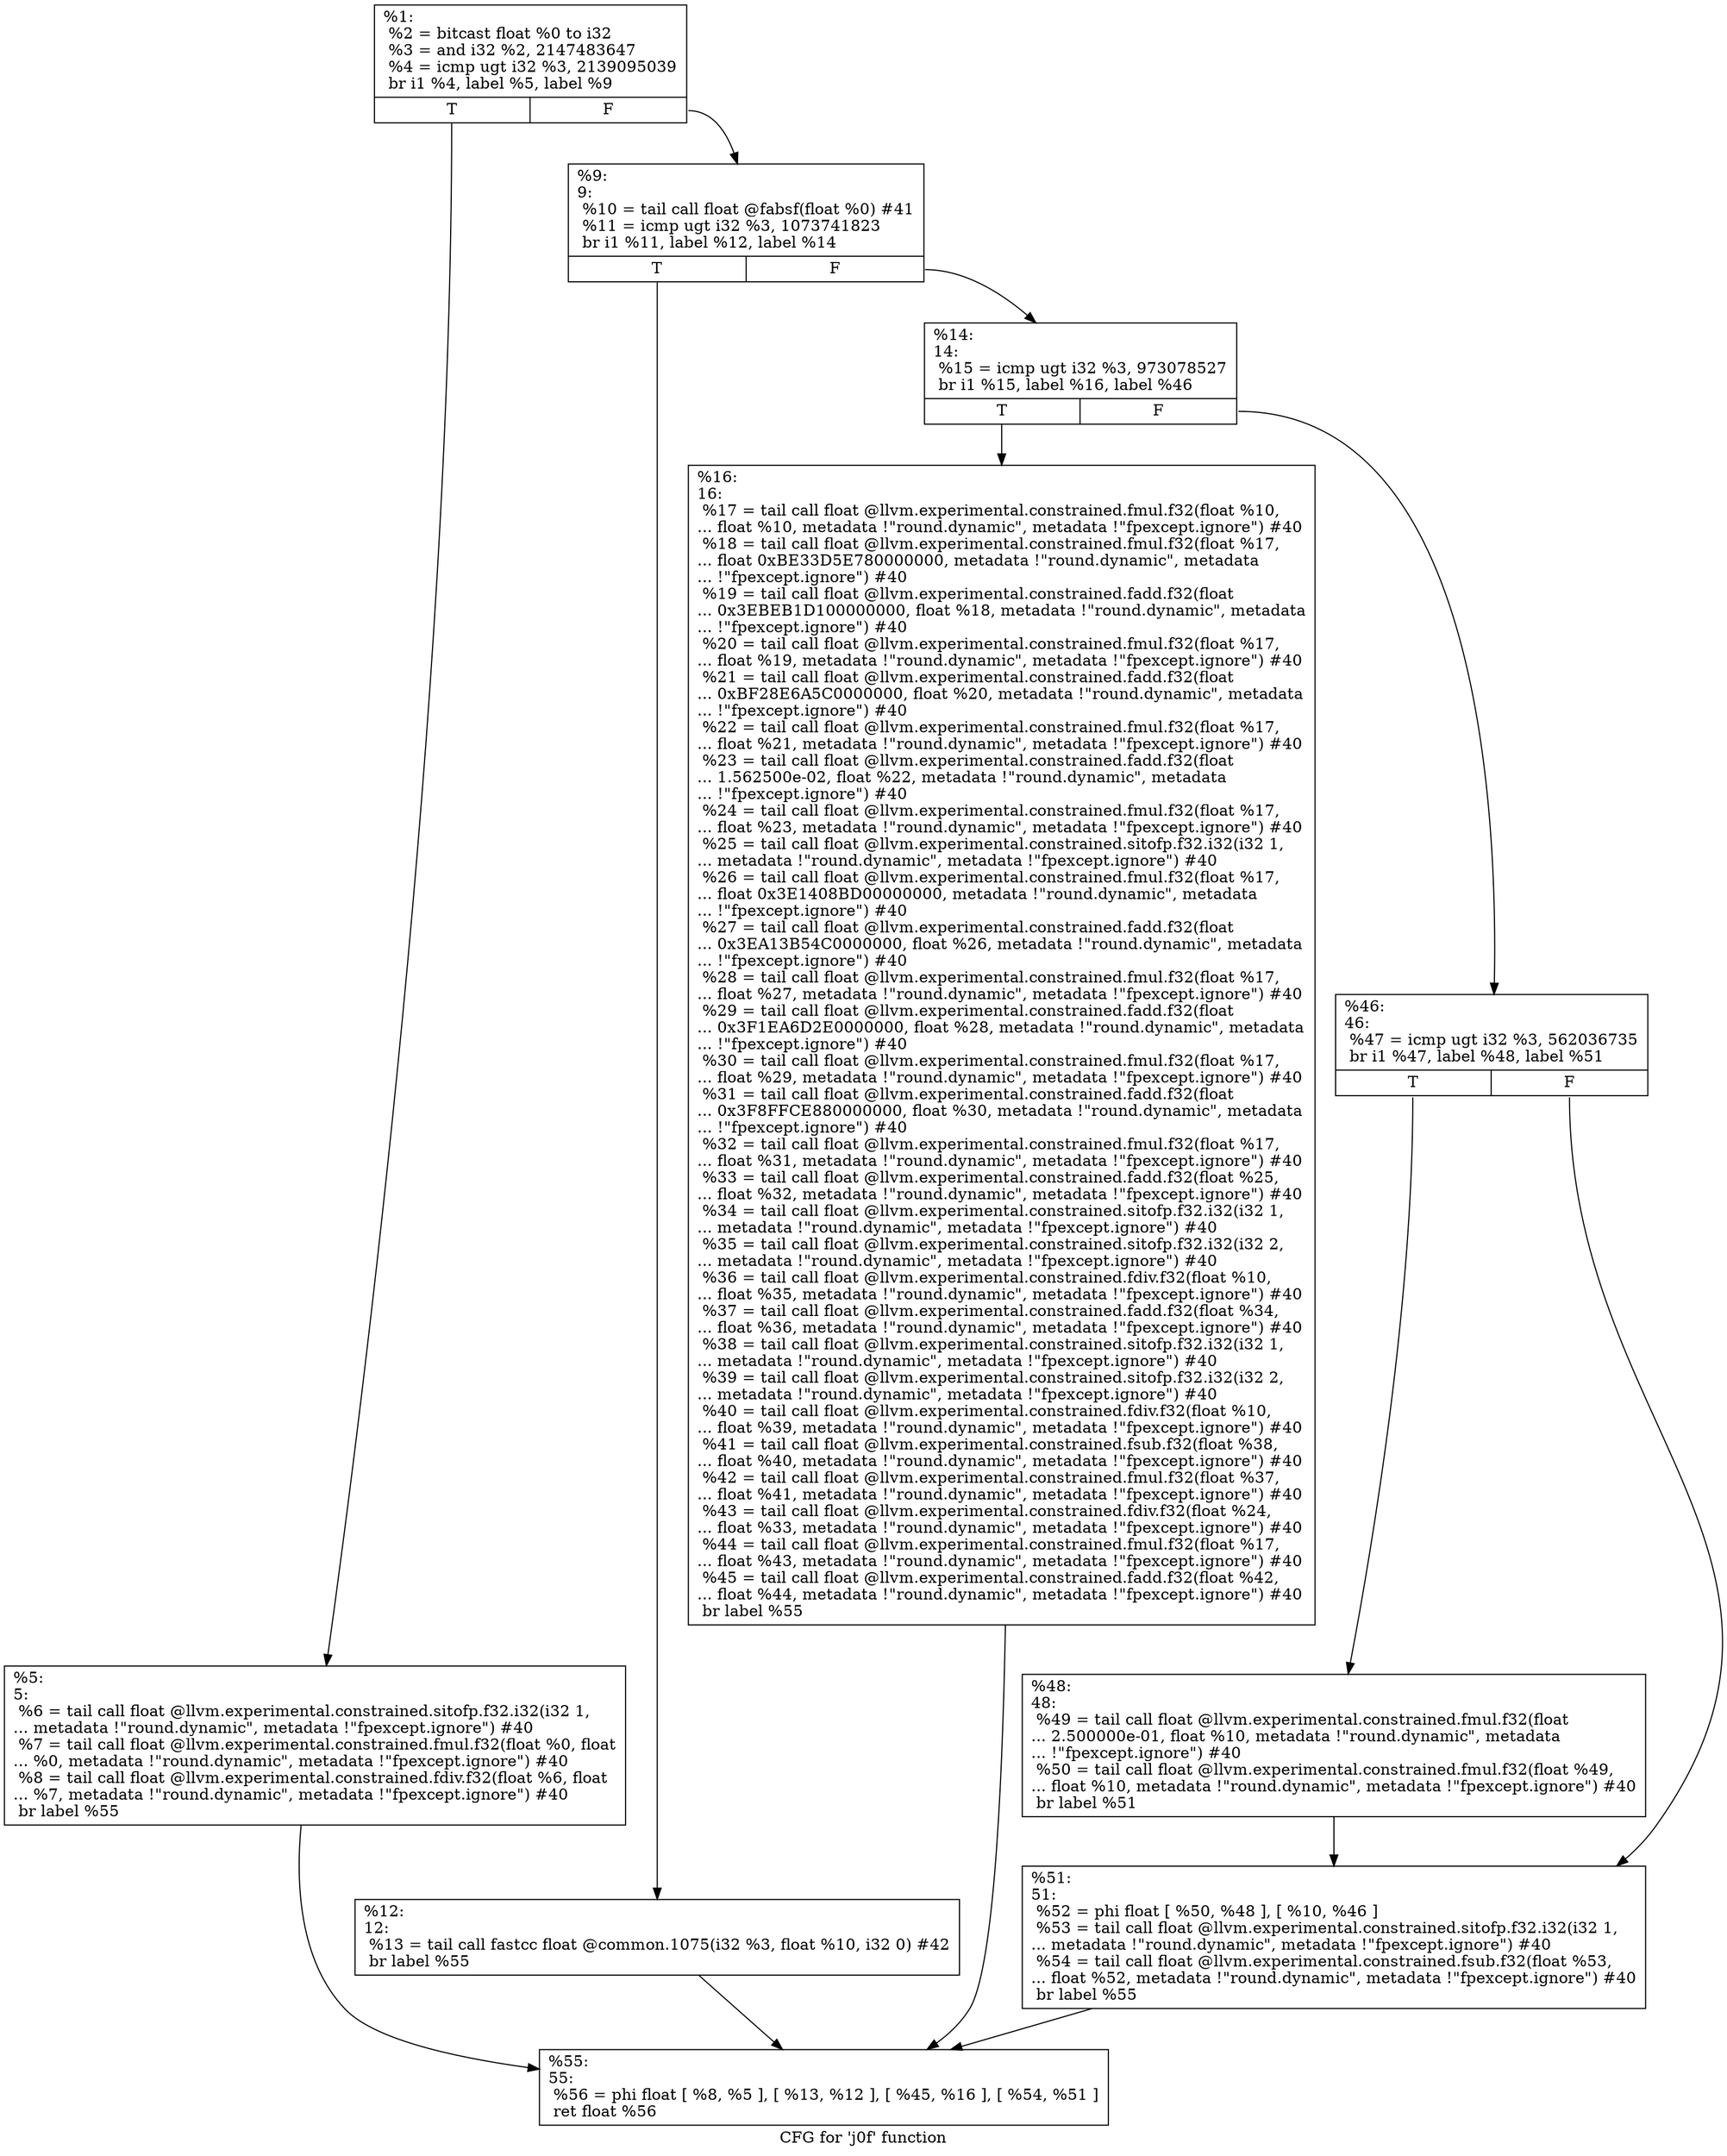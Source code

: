 digraph "CFG for 'j0f' function" {
	label="CFG for 'j0f' function";

	Node0x1c8ff40 [shape=record,label="{%1:\l  %2 = bitcast float %0 to i32\l  %3 = and i32 %2, 2147483647\l  %4 = icmp ugt i32 %3, 2139095039\l  br i1 %4, label %5, label %9\l|{<s0>T|<s1>F}}"];
	Node0x1c8ff40:s0 -> Node0x1c8ff90;
	Node0x1c8ff40:s1 -> Node0x1c8ffe0;
	Node0x1c8ff90 [shape=record,label="{%5:\l5:                                                \l  %6 = tail call float @llvm.experimental.constrained.sitofp.f32.i32(i32 1,\l... metadata !\"round.dynamic\", metadata !\"fpexcept.ignore\") #40\l  %7 = tail call float @llvm.experimental.constrained.fmul.f32(float %0, float\l... %0, metadata !\"round.dynamic\", metadata !\"fpexcept.ignore\") #40\l  %8 = tail call float @llvm.experimental.constrained.fdiv.f32(float %6, float\l... %7, metadata !\"round.dynamic\", metadata !\"fpexcept.ignore\") #40\l  br label %55\l}"];
	Node0x1c8ff90 -> Node0x1c90210;
	Node0x1c8ffe0 [shape=record,label="{%9:\l9:                                                \l  %10 = tail call float @fabsf(float %0) #41\l  %11 = icmp ugt i32 %3, 1073741823\l  br i1 %11, label %12, label %14\l|{<s0>T|<s1>F}}"];
	Node0x1c8ffe0:s0 -> Node0x1c90030;
	Node0x1c8ffe0:s1 -> Node0x1c90080;
	Node0x1c90030 [shape=record,label="{%12:\l12:                                               \l  %13 = tail call fastcc float @common.1075(i32 %3, float %10, i32 0) #42\l  br label %55\l}"];
	Node0x1c90030 -> Node0x1c90210;
	Node0x1c90080 [shape=record,label="{%14:\l14:                                               \l  %15 = icmp ugt i32 %3, 973078527\l  br i1 %15, label %16, label %46\l|{<s0>T|<s1>F}}"];
	Node0x1c90080:s0 -> Node0x1c900d0;
	Node0x1c90080:s1 -> Node0x1c90120;
	Node0x1c900d0 [shape=record,label="{%16:\l16:                                               \l  %17 = tail call float @llvm.experimental.constrained.fmul.f32(float %10,\l... float %10, metadata !\"round.dynamic\", metadata !\"fpexcept.ignore\") #40\l  %18 = tail call float @llvm.experimental.constrained.fmul.f32(float %17,\l... float 0xBE33D5E780000000, metadata !\"round.dynamic\", metadata\l... !\"fpexcept.ignore\") #40\l  %19 = tail call float @llvm.experimental.constrained.fadd.f32(float\l... 0x3EBEB1D100000000, float %18, metadata !\"round.dynamic\", metadata\l... !\"fpexcept.ignore\") #40\l  %20 = tail call float @llvm.experimental.constrained.fmul.f32(float %17,\l... float %19, metadata !\"round.dynamic\", metadata !\"fpexcept.ignore\") #40\l  %21 = tail call float @llvm.experimental.constrained.fadd.f32(float\l... 0xBF28E6A5C0000000, float %20, metadata !\"round.dynamic\", metadata\l... !\"fpexcept.ignore\") #40\l  %22 = tail call float @llvm.experimental.constrained.fmul.f32(float %17,\l... float %21, metadata !\"round.dynamic\", metadata !\"fpexcept.ignore\") #40\l  %23 = tail call float @llvm.experimental.constrained.fadd.f32(float\l... 1.562500e-02, float %22, metadata !\"round.dynamic\", metadata\l... !\"fpexcept.ignore\") #40\l  %24 = tail call float @llvm.experimental.constrained.fmul.f32(float %17,\l... float %23, metadata !\"round.dynamic\", metadata !\"fpexcept.ignore\") #40\l  %25 = tail call float @llvm.experimental.constrained.sitofp.f32.i32(i32 1,\l... metadata !\"round.dynamic\", metadata !\"fpexcept.ignore\") #40\l  %26 = tail call float @llvm.experimental.constrained.fmul.f32(float %17,\l... float 0x3E1408BD00000000, metadata !\"round.dynamic\", metadata\l... !\"fpexcept.ignore\") #40\l  %27 = tail call float @llvm.experimental.constrained.fadd.f32(float\l... 0x3EA13B54C0000000, float %26, metadata !\"round.dynamic\", metadata\l... !\"fpexcept.ignore\") #40\l  %28 = tail call float @llvm.experimental.constrained.fmul.f32(float %17,\l... float %27, metadata !\"round.dynamic\", metadata !\"fpexcept.ignore\") #40\l  %29 = tail call float @llvm.experimental.constrained.fadd.f32(float\l... 0x3F1EA6D2E0000000, float %28, metadata !\"round.dynamic\", metadata\l... !\"fpexcept.ignore\") #40\l  %30 = tail call float @llvm.experimental.constrained.fmul.f32(float %17,\l... float %29, metadata !\"round.dynamic\", metadata !\"fpexcept.ignore\") #40\l  %31 = tail call float @llvm.experimental.constrained.fadd.f32(float\l... 0x3F8FFCE880000000, float %30, metadata !\"round.dynamic\", metadata\l... !\"fpexcept.ignore\") #40\l  %32 = tail call float @llvm.experimental.constrained.fmul.f32(float %17,\l... float %31, metadata !\"round.dynamic\", metadata !\"fpexcept.ignore\") #40\l  %33 = tail call float @llvm.experimental.constrained.fadd.f32(float %25,\l... float %32, metadata !\"round.dynamic\", metadata !\"fpexcept.ignore\") #40\l  %34 = tail call float @llvm.experimental.constrained.sitofp.f32.i32(i32 1,\l... metadata !\"round.dynamic\", metadata !\"fpexcept.ignore\") #40\l  %35 = tail call float @llvm.experimental.constrained.sitofp.f32.i32(i32 2,\l... metadata !\"round.dynamic\", metadata !\"fpexcept.ignore\") #40\l  %36 = tail call float @llvm.experimental.constrained.fdiv.f32(float %10,\l... float %35, metadata !\"round.dynamic\", metadata !\"fpexcept.ignore\") #40\l  %37 = tail call float @llvm.experimental.constrained.fadd.f32(float %34,\l... float %36, metadata !\"round.dynamic\", metadata !\"fpexcept.ignore\") #40\l  %38 = tail call float @llvm.experimental.constrained.sitofp.f32.i32(i32 1,\l... metadata !\"round.dynamic\", metadata !\"fpexcept.ignore\") #40\l  %39 = tail call float @llvm.experimental.constrained.sitofp.f32.i32(i32 2,\l... metadata !\"round.dynamic\", metadata !\"fpexcept.ignore\") #40\l  %40 = tail call float @llvm.experimental.constrained.fdiv.f32(float %10,\l... float %39, metadata !\"round.dynamic\", metadata !\"fpexcept.ignore\") #40\l  %41 = tail call float @llvm.experimental.constrained.fsub.f32(float %38,\l... float %40, metadata !\"round.dynamic\", metadata !\"fpexcept.ignore\") #40\l  %42 = tail call float @llvm.experimental.constrained.fmul.f32(float %37,\l... float %41, metadata !\"round.dynamic\", metadata !\"fpexcept.ignore\") #40\l  %43 = tail call float @llvm.experimental.constrained.fdiv.f32(float %24,\l... float %33, metadata !\"round.dynamic\", metadata !\"fpexcept.ignore\") #40\l  %44 = tail call float @llvm.experimental.constrained.fmul.f32(float %17,\l... float %43, metadata !\"round.dynamic\", metadata !\"fpexcept.ignore\") #40\l  %45 = tail call float @llvm.experimental.constrained.fadd.f32(float %42,\l... float %44, metadata !\"round.dynamic\", metadata !\"fpexcept.ignore\") #40\l  br label %55\l}"];
	Node0x1c900d0 -> Node0x1c90210;
	Node0x1c90120 [shape=record,label="{%46:\l46:                                               \l  %47 = icmp ugt i32 %3, 562036735\l  br i1 %47, label %48, label %51\l|{<s0>T|<s1>F}}"];
	Node0x1c90120:s0 -> Node0x1c90170;
	Node0x1c90120:s1 -> Node0x1c901c0;
	Node0x1c90170 [shape=record,label="{%48:\l48:                                               \l  %49 = tail call float @llvm.experimental.constrained.fmul.f32(float\l... 2.500000e-01, float %10, metadata !\"round.dynamic\", metadata\l... !\"fpexcept.ignore\") #40\l  %50 = tail call float @llvm.experimental.constrained.fmul.f32(float %49,\l... float %10, metadata !\"round.dynamic\", metadata !\"fpexcept.ignore\") #40\l  br label %51\l}"];
	Node0x1c90170 -> Node0x1c901c0;
	Node0x1c901c0 [shape=record,label="{%51:\l51:                                               \l  %52 = phi float [ %50, %48 ], [ %10, %46 ]\l  %53 = tail call float @llvm.experimental.constrained.sitofp.f32.i32(i32 1,\l... metadata !\"round.dynamic\", metadata !\"fpexcept.ignore\") #40\l  %54 = tail call float @llvm.experimental.constrained.fsub.f32(float %53,\l... float %52, metadata !\"round.dynamic\", metadata !\"fpexcept.ignore\") #40\l  br label %55\l}"];
	Node0x1c901c0 -> Node0x1c90210;
	Node0x1c90210 [shape=record,label="{%55:\l55:                                               \l  %56 = phi float [ %8, %5 ], [ %13, %12 ], [ %45, %16 ], [ %54, %51 ]\l  ret float %56\l}"];
}
